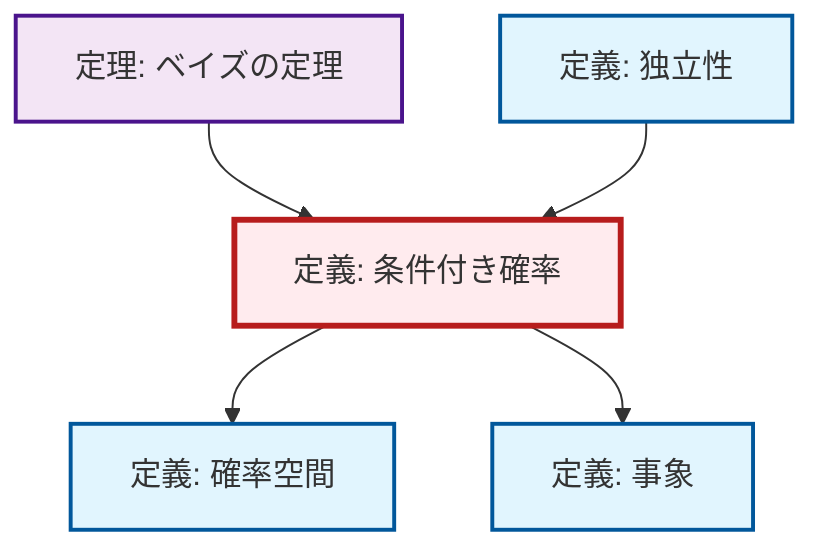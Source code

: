 graph TD
    classDef definition fill:#e1f5fe,stroke:#01579b,stroke-width:2px
    classDef theorem fill:#f3e5f5,stroke:#4a148c,stroke-width:2px
    classDef axiom fill:#fff3e0,stroke:#e65100,stroke-width:2px
    classDef example fill:#e8f5e9,stroke:#1b5e20,stroke-width:2px
    classDef current fill:#ffebee,stroke:#b71c1c,stroke-width:3px
    def-event["定義: 事象"]:::definition
    def-conditional-probability["定義: 条件付き確率"]:::definition
    def-independence["定義: 独立性"]:::definition
    thm-bayes["定理: ベイズの定理"]:::theorem
    def-probability-space["定義: 確率空間"]:::definition
    def-conditional-probability --> def-probability-space
    thm-bayes --> def-conditional-probability
    def-conditional-probability --> def-event
    def-independence --> def-conditional-probability
    class def-conditional-probability current